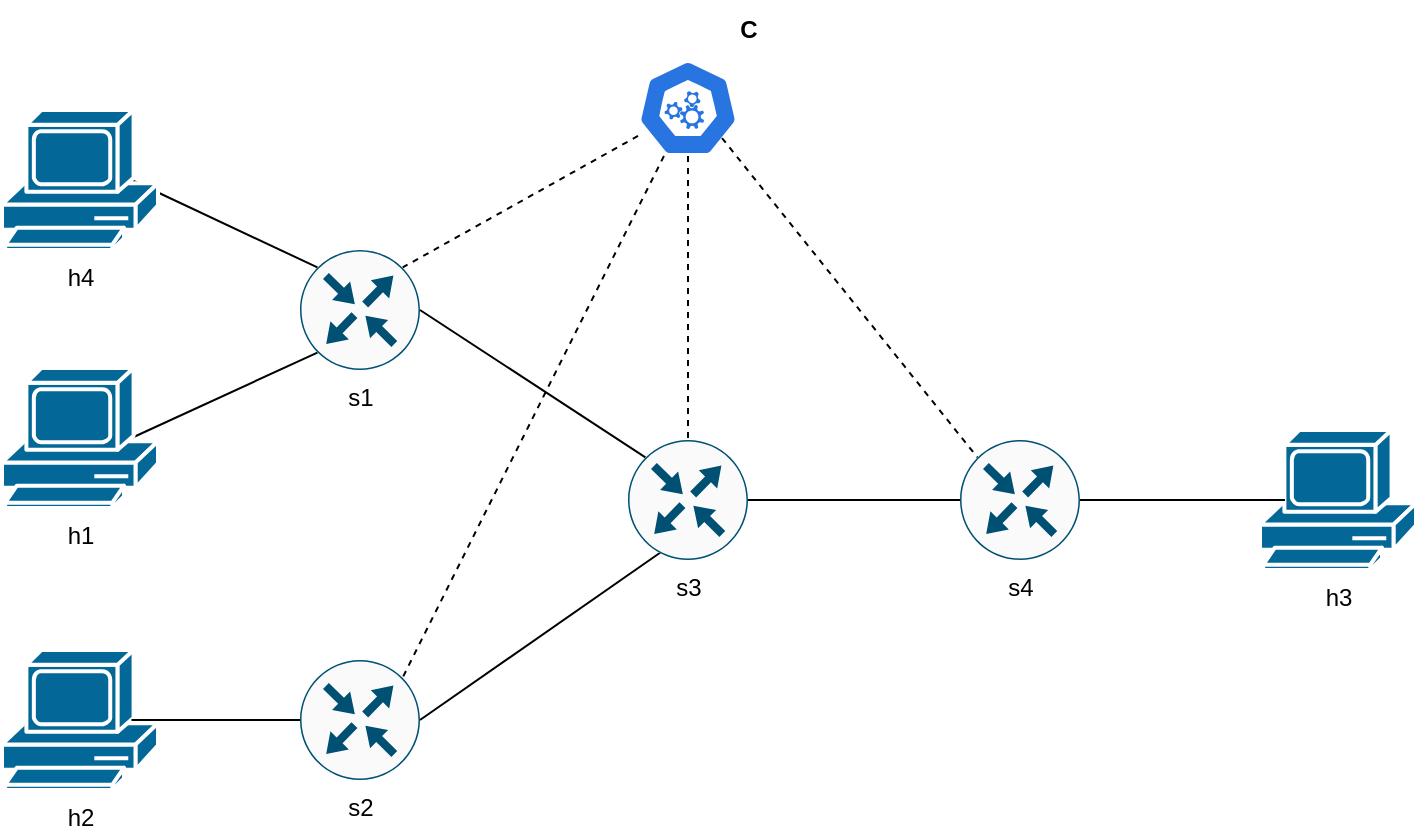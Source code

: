 <mxfile version="28.2.5">
  <diagram name="Pagina-1" id="3gq1Pj4rtYNlDScUMoZr">
    <mxGraphModel dx="1426" dy="743" grid="1" gridSize="10" guides="1" tooltips="1" connect="1" arrows="1" fold="1" page="1" pageScale="1" pageWidth="827" pageHeight="1169" math="0" shadow="0">
      <root>
        <mxCell id="0" />
        <mxCell id="1" parent="0" />
        <mxCell id="OmFl2OEedCDSADSCwGC_-1" value="s1" style="sketch=0;points=[[0.5,0,0],[1,0.5,0],[0.5,1,0],[0,0.5,0],[0.145,0.145,0],[0.856,0.145,0],[0.855,0.856,0],[0.145,0.855,0]];verticalLabelPosition=bottom;html=1;verticalAlign=top;aspect=fixed;align=center;pointerEvents=1;shape=mxgraph.cisco19.rect;prIcon=router;fillColor=#FAFAFA;strokeColor=#005073;" vertex="1" parent="1">
          <mxGeometry x="190" y="155" width="60" height="60" as="geometry" />
        </mxCell>
        <mxCell id="OmFl2OEedCDSADSCwGC_-3" value="" style="aspect=fixed;sketch=0;html=1;dashed=0;whitespace=wrap;verticalLabelPosition=bottom;verticalAlign=top;fillColor=#2875E2;strokeColor=#ffffff;points=[[0.005,0.63,0],[0.1,0.2,0],[0.9,0.2,0],[0.5,0,0],[0.995,0.63,0],[0.72,0.99,0],[0.5,1,0],[0.28,0.99,0]];shape=mxgraph.kubernetes.icon2;prIcon=control_plane" vertex="1" parent="1">
          <mxGeometry x="359" y="60" width="50" height="48" as="geometry" />
        </mxCell>
        <mxCell id="OmFl2OEedCDSADSCwGC_-4" value="s4" style="sketch=0;points=[[0.5,0,0],[1,0.5,0],[0.5,1,0],[0,0.5,0],[0.145,0.145,0],[0.856,0.145,0],[0.855,0.856,0],[0.145,0.855,0]];verticalLabelPosition=bottom;html=1;verticalAlign=top;aspect=fixed;align=center;pointerEvents=1;shape=mxgraph.cisco19.rect;prIcon=router;fillColor=#FAFAFA;strokeColor=#005073;" vertex="1" parent="1">
          <mxGeometry x="520" y="250" width="60" height="60" as="geometry" />
        </mxCell>
        <mxCell id="OmFl2OEedCDSADSCwGC_-6" value="s2" style="sketch=0;points=[[0.5,0,0],[1,0.5,0],[0.5,1,0],[0,0.5,0],[0.145,0.145,0],[0.856,0.145,0],[0.855,0.856,0],[0.145,0.855,0]];verticalLabelPosition=bottom;html=1;verticalAlign=top;aspect=fixed;align=center;pointerEvents=1;shape=mxgraph.cisco19.rect;prIcon=router;fillColor=#FAFAFA;strokeColor=#005073;" vertex="1" parent="1">
          <mxGeometry x="190" y="360" width="60" height="60" as="geometry" />
        </mxCell>
        <mxCell id="OmFl2OEedCDSADSCwGC_-14" value="h2" style="shape=mxgraph.cisco.computers_and_peripherals.pc;html=1;pointerEvents=1;dashed=0;fillColor=#036897;strokeColor=#ffffff;strokeWidth=2;verticalLabelPosition=bottom;verticalAlign=top;align=center;outlineConnect=0;" vertex="1" parent="1">
          <mxGeometry x="41" y="355" width="78" height="70" as="geometry" />
        </mxCell>
        <mxCell id="OmFl2OEedCDSADSCwGC_-15" style="rounded=0;orthogonalLoop=1;jettySize=auto;html=1;entryX=0.145;entryY=0.145;entryDx=0;entryDy=0;entryPerimeter=0;endArrow=none;endFill=0;exitX=0.83;exitY=0.5;exitDx=0;exitDy=0;exitPerimeter=0;" edge="1" parent="1" source="OmFl2OEedCDSADSCwGC_-2" target="OmFl2OEedCDSADSCwGC_-1">
          <mxGeometry relative="1" as="geometry" />
        </mxCell>
        <mxCell id="OmFl2OEedCDSADSCwGC_-18" value="h3&lt;span style=&quot;color: rgba(0, 0, 0, 0); font-family: monospace; font-size: 0px; text-align: start;&quot;&gt;%3CmxGraphModel%3E%3Croot%3E%3CmxCell%20id%3D%220%22%2F%3E%3CmxCell%20id%3D%221%22%20parent%3D%220%22%2F%3E%3CmxCell%20id%3D%222%22%20value%3D%22h2%22%20style%3D%22shape%3Dmxgraph.cisco.computers_and_peripherals.pc%3Bhtml%3D1%3BpointerEvents%3D1%3Bdashed%3D0%3BfillColor%3D%23036897%3BstrokeColor%3D%23ffffff%3BstrokeWidth%3D2%3BverticalLabelPosition%3Dbottom%3BverticalAlign%3Dtop%3Balign%3Dcenter%3BoutlineConnect%3D0%3B%22%20vertex%3D%221%22%20parent%3D%221%22%3E%3CmxGeometry%20x%3D%22250%22%20y%3D%22360%22%20width%3D%2278%22%20height%3D%2270%22%20as%3D%22geometry%22%2F%3E%3C%2FmxCell%3E%3C%2Froot%3E%3C%2FmxGraphModel%3E&lt;/span&gt;" style="shape=mxgraph.cisco.computers_and_peripherals.pc;html=1;pointerEvents=1;dashed=0;fillColor=#036897;strokeColor=#ffffff;strokeWidth=2;verticalLabelPosition=bottom;verticalAlign=top;align=center;outlineConnect=0;" vertex="1" parent="1">
          <mxGeometry x="670" y="245" width="78" height="70" as="geometry" />
        </mxCell>
        <mxCell id="OmFl2OEedCDSADSCwGC_-27" style="rounded=0;orthogonalLoop=1;jettySize=auto;html=1;endArrow=none;endFill=0;entryX=0.3;entryY=0.917;entryDx=0;entryDy=0;entryPerimeter=0;exitX=1;exitY=0.5;exitDx=0;exitDy=0;exitPerimeter=0;" edge="1" parent="1" source="OmFl2OEedCDSADSCwGC_-6" target="OmFl2OEedCDSADSCwGC_-5">
          <mxGeometry relative="1" as="geometry">
            <mxPoint x="240" y="410" as="sourcePoint" />
            <mxPoint x="370" y="330" as="targetPoint" />
          </mxGeometry>
        </mxCell>
        <mxCell id="OmFl2OEedCDSADSCwGC_-31" style="rounded=0;orthogonalLoop=1;jettySize=auto;html=1;entryX=0.145;entryY=0.145;entryDx=0;entryDy=0;entryPerimeter=0;endArrow=none;endFill=0;exitX=1;exitY=0.5;exitDx=0;exitDy=0;exitPerimeter=0;" edge="1" parent="1" source="OmFl2OEedCDSADSCwGC_-1" target="OmFl2OEedCDSADSCwGC_-5">
          <mxGeometry relative="1" as="geometry" />
        </mxCell>
        <mxCell id="OmFl2OEedCDSADSCwGC_-35" style="edgeStyle=orthogonalEdgeStyle;rounded=0;orthogonalLoop=1;jettySize=auto;html=1;entryX=0.16;entryY=0.5;entryDx=0;entryDy=0;entryPerimeter=0;endArrow=none;endFill=0;" edge="1" parent="1" source="OmFl2OEedCDSADSCwGC_-4" target="OmFl2OEedCDSADSCwGC_-18">
          <mxGeometry relative="1" as="geometry" />
        </mxCell>
        <mxCell id="OmFl2OEedCDSADSCwGC_-36" style="edgeStyle=orthogonalEdgeStyle;rounded=0;orthogonalLoop=1;jettySize=auto;html=1;entryX=0;entryY=0.5;entryDx=0;entryDy=0;entryPerimeter=0;endArrow=none;endFill=0;" edge="1" parent="1" source="OmFl2OEedCDSADSCwGC_-5" target="OmFl2OEedCDSADSCwGC_-4">
          <mxGeometry relative="1" as="geometry" />
        </mxCell>
        <mxCell id="OmFl2OEedCDSADSCwGC_-37" style="rounded=0;orthogonalLoop=1;jettySize=auto;html=1;entryX=0.145;entryY=0.855;entryDx=0;entryDy=0;entryPerimeter=0;endArrow=none;endFill=0;exitX=0.83;exitY=0.5;exitDx=0;exitDy=0;exitPerimeter=0;" edge="1" parent="1" source="OmFl2OEedCDSADSCwGC_-19" target="OmFl2OEedCDSADSCwGC_-1">
          <mxGeometry relative="1" as="geometry" />
        </mxCell>
        <mxCell id="OmFl2OEedCDSADSCwGC_-2" value="h4" style="shape=mxgraph.cisco.computers_and_peripherals.pc;html=1;pointerEvents=1;dashed=0;fillColor=#036897;strokeColor=#ffffff;strokeWidth=2;verticalLabelPosition=bottom;verticalAlign=top;align=center;outlineConnect=0;" vertex="1" parent="1">
          <mxGeometry x="41" y="85" width="78" height="70" as="geometry" />
        </mxCell>
        <mxCell id="OmFl2OEedCDSADSCwGC_-19" value="h1&lt;div&gt;&lt;br&gt;&lt;/div&gt;" style="shape=mxgraph.cisco.computers_and_peripherals.pc;html=1;pointerEvents=1;dashed=0;fillColor=#036897;strokeColor=#ffffff;strokeWidth=2;verticalLabelPosition=bottom;verticalAlign=top;align=center;outlineConnect=0;" vertex="1" parent="1">
          <mxGeometry x="41" y="214" width="78" height="70" as="geometry" />
        </mxCell>
        <mxCell id="OmFl2OEedCDSADSCwGC_-5" value="s3" style="sketch=0;points=[[0.5,0,0],[1,0.5,0],[0.5,1,0],[0,0.5,0],[0.145,0.145,0],[0.856,0.145,0],[0.855,0.856,0],[0.145,0.855,0]];verticalLabelPosition=bottom;html=1;verticalAlign=top;aspect=fixed;align=center;pointerEvents=1;shape=mxgraph.cisco19.rect;prIcon=router;fillColor=#FAFAFA;strokeColor=#005073;" vertex="1" parent="1">
          <mxGeometry x="354" y="250" width="60" height="60" as="geometry" />
        </mxCell>
        <mxCell id="OmFl2OEedCDSADSCwGC_-38" style="edgeStyle=orthogonalEdgeStyle;rounded=0;orthogonalLoop=1;jettySize=auto;html=1;entryX=0;entryY=0.5;entryDx=0;entryDy=0;entryPerimeter=0;exitX=0.83;exitY=0.5;exitDx=0;exitDy=0;exitPerimeter=0;endArrow=none;endFill=0;" edge="1" parent="1" source="OmFl2OEedCDSADSCwGC_-14" target="OmFl2OEedCDSADSCwGC_-6">
          <mxGeometry relative="1" as="geometry" />
        </mxCell>
        <mxCell id="OmFl2OEedCDSADSCwGC_-34" value="" style="shape=image;html=1;verticalAlign=top;verticalLabelPosition=bottom;labelBackgroundColor=#ffffff;imageAspect=0;aspect=fixed;image=https://icons.diagrams.net/icon-cache1/Woothemes_Ultimate_Icon_Set-2035/intruder-714.png" vertex="1" parent="1">
          <mxGeometry x="80" y="245" width="39" height="39" as="geometry" />
        </mxCell>
        <mxCell id="OmFl2OEedCDSADSCwGC_-40" value="&lt;b&gt;C&lt;/b&gt;" style="text;html=1;align=center;verticalAlign=middle;resizable=0;points=[];autosize=1;strokeColor=none;fillColor=none;" vertex="1" parent="1">
          <mxGeometry x="399" y="30" width="30" height="30" as="geometry" />
        </mxCell>
        <mxCell id="OmFl2OEedCDSADSCwGC_-41" style="rounded=0;orthogonalLoop=1;jettySize=auto;html=1;entryX=0.856;entryY=0.145;entryDx=0;entryDy=0;entryPerimeter=0;endArrow=none;endFill=0;dashed=1;" edge="1" parent="1" source="OmFl2OEedCDSADSCwGC_-3" target="OmFl2OEedCDSADSCwGC_-1">
          <mxGeometry relative="1" as="geometry" />
        </mxCell>
        <mxCell id="OmFl2OEedCDSADSCwGC_-42" style="edgeStyle=orthogonalEdgeStyle;rounded=0;orthogonalLoop=1;jettySize=auto;html=1;entryX=0.5;entryY=0;entryDx=0;entryDy=0;entryPerimeter=0;endArrow=none;endFill=0;dashed=1;" edge="1" parent="1" source="OmFl2OEedCDSADSCwGC_-3" target="OmFl2OEedCDSADSCwGC_-5">
          <mxGeometry relative="1" as="geometry" />
        </mxCell>
        <mxCell id="OmFl2OEedCDSADSCwGC_-43" style="rounded=0;orthogonalLoop=1;jettySize=auto;html=1;entryX=0.145;entryY=0.145;entryDx=0;entryDy=0;entryPerimeter=0;endArrow=none;endFill=0;dashed=1;exitX=0.84;exitY=0.813;exitDx=0;exitDy=0;exitPerimeter=0;" edge="1" parent="1" source="OmFl2OEedCDSADSCwGC_-3" target="OmFl2OEedCDSADSCwGC_-4">
          <mxGeometry relative="1" as="geometry" />
        </mxCell>
        <mxCell id="OmFl2OEedCDSADSCwGC_-44" style="rounded=0;orthogonalLoop=1;jettySize=auto;html=1;entryX=0.856;entryY=0.145;entryDx=0;entryDy=0;entryPerimeter=0;dashed=1;endArrow=none;endFill=0;" edge="1" parent="1" source="OmFl2OEedCDSADSCwGC_-3" target="OmFl2OEedCDSADSCwGC_-6">
          <mxGeometry relative="1" as="geometry" />
        </mxCell>
      </root>
    </mxGraphModel>
  </diagram>
</mxfile>

